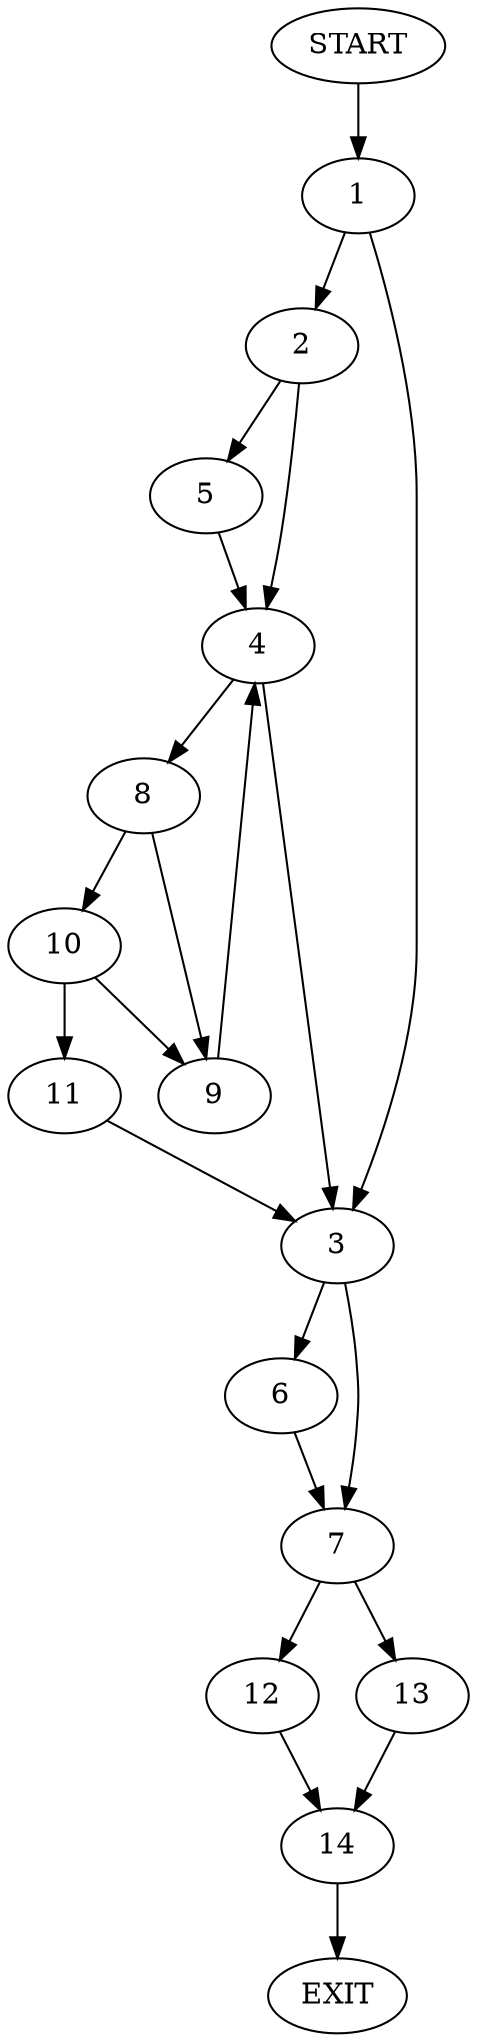 digraph {
0 [label="START"]
15 [label="EXIT"]
0 -> 1
1 -> 2
1 -> 3
2 -> 4
2 -> 5
3 -> 6
3 -> 7
4 -> 3
4 -> 8
5 -> 4
8 -> 9
8 -> 10
10 -> 9
10 -> 11
9 -> 4
11 -> 3
7 -> 12
7 -> 13
6 -> 7
12 -> 14
13 -> 14
14 -> 15
}
